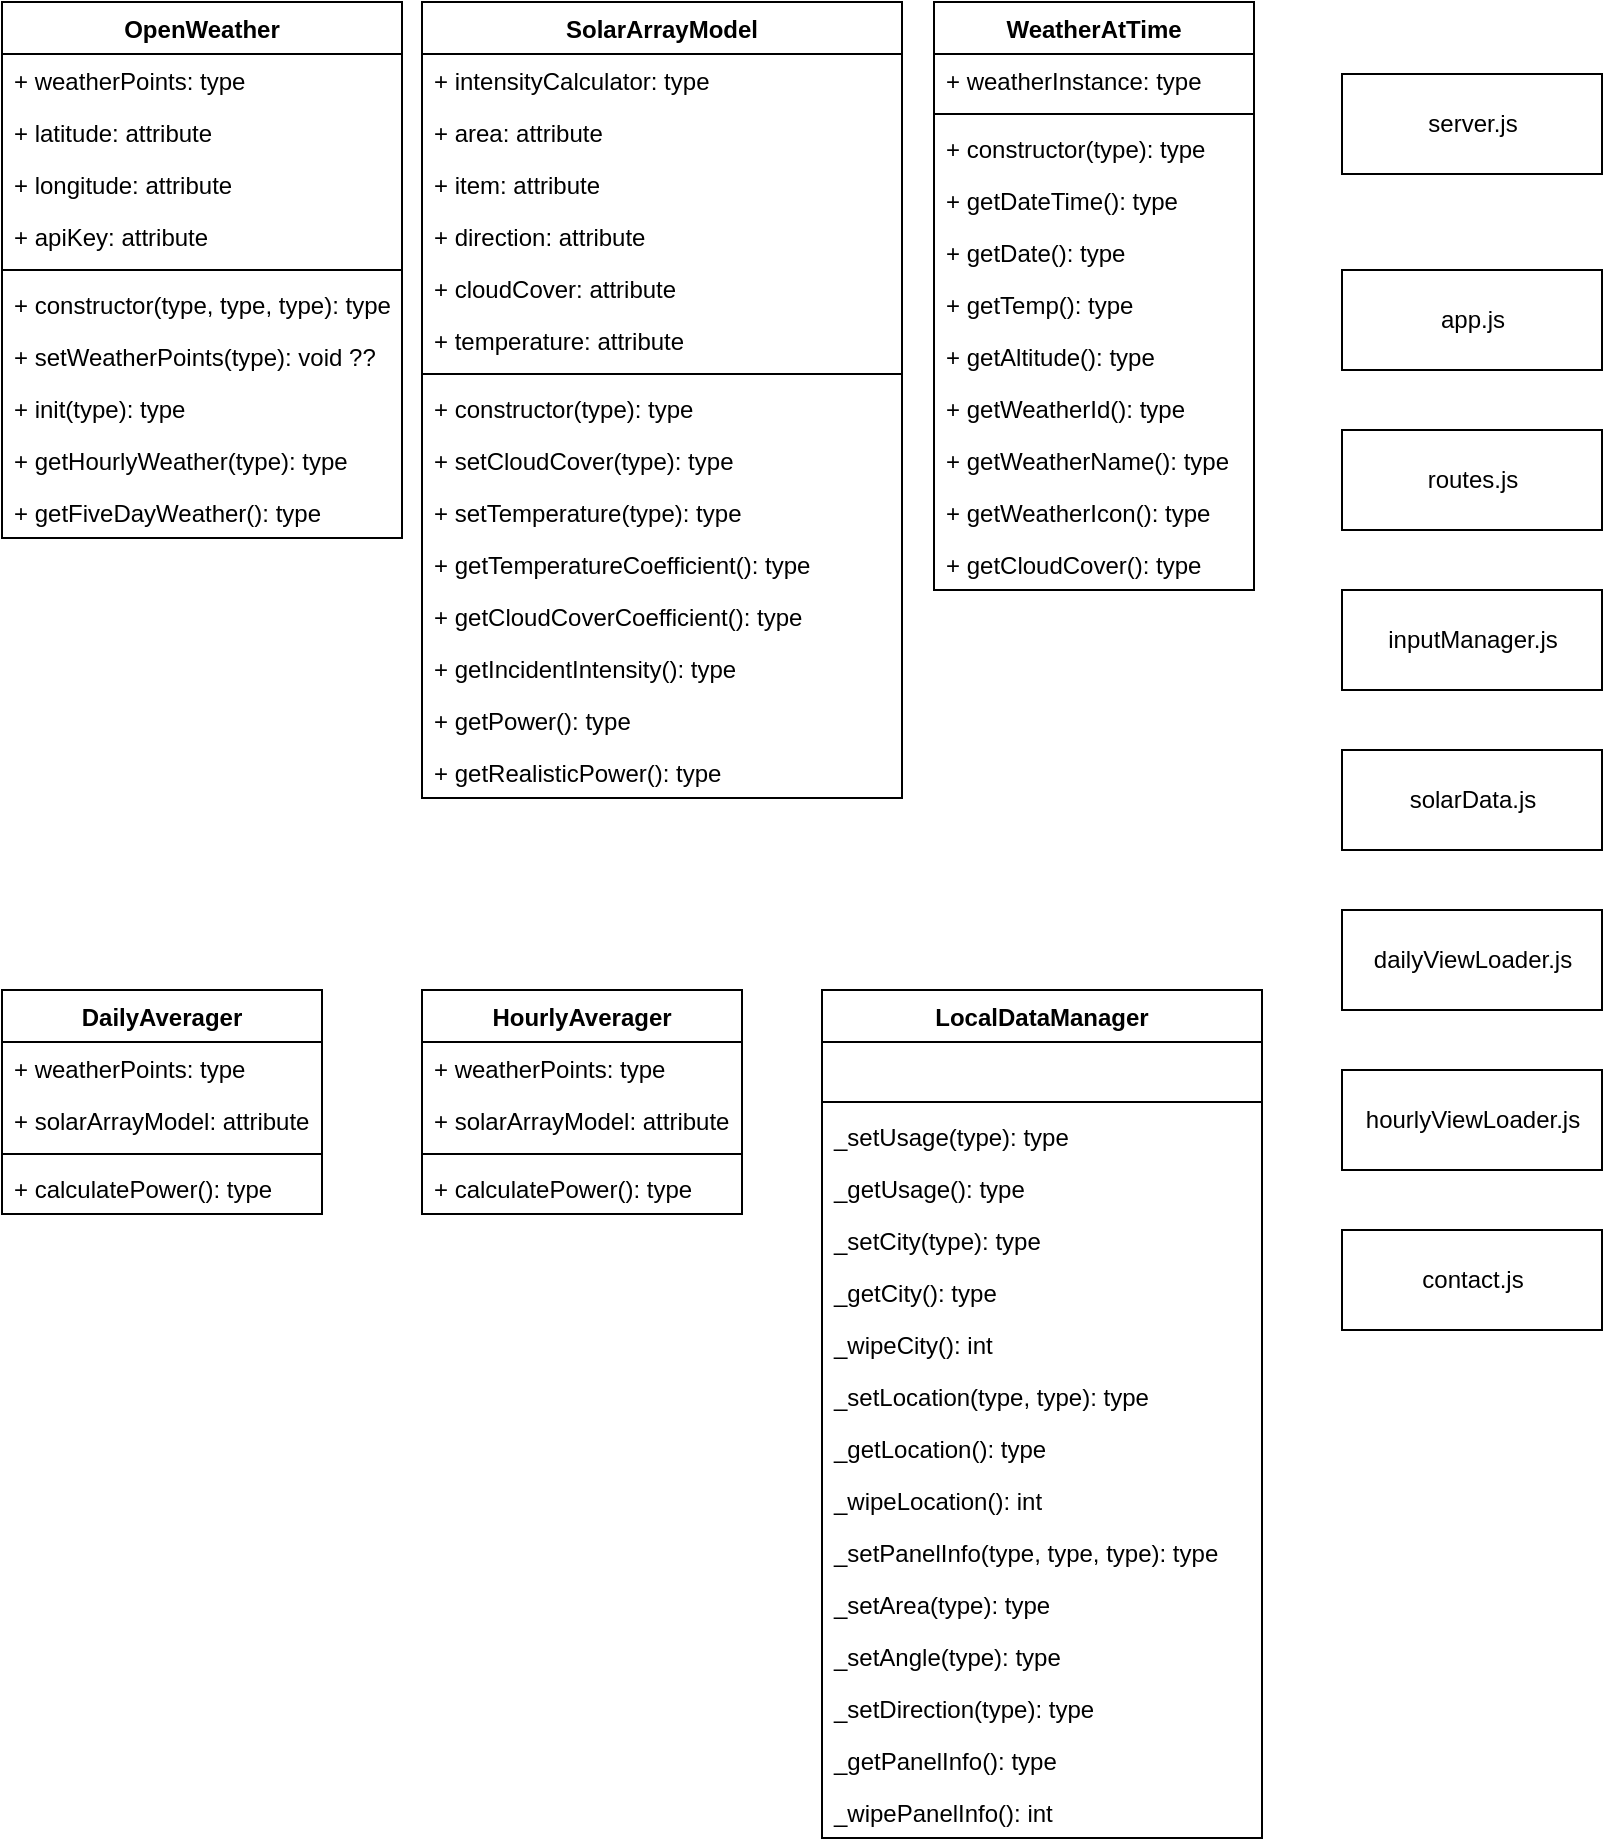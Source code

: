 <mxfile version="19.0.3" type="device"><diagram id="GEYQJLC2kt25D0EubWnm" name="Page-1"><mxGraphModel dx="1422" dy="737" grid="1" gridSize="10" guides="1" tooltips="1" connect="1" arrows="1" fold="1" page="1" pageScale="1" pageWidth="850" pageHeight="1100" math="0" shadow="0"><root><mxCell id="0"/><mxCell id="1" parent="0"/><mxCell id="ZeOzNqKWW1hV_hgi9nUw-1" value="DailyAverager" style="swimlane;fontStyle=1;align=center;verticalAlign=top;childLayout=stackLayout;horizontal=1;startSize=26;horizontalStack=0;resizeParent=1;resizeParentMax=0;resizeLast=0;collapsible=1;marginBottom=0;" vertex="1" parent="1"><mxGeometry x="30" y="520" width="160" height="112" as="geometry"/></mxCell><mxCell id="ZeOzNqKWW1hV_hgi9nUw-2" value="+ weatherPoints: type" style="text;strokeColor=none;fillColor=none;align=left;verticalAlign=top;spacingLeft=4;spacingRight=4;overflow=hidden;rotatable=0;points=[[0,0.5],[1,0.5]];portConstraint=eastwest;" vertex="1" parent="ZeOzNqKWW1hV_hgi9nUw-1"><mxGeometry y="26" width="160" height="26" as="geometry"/></mxCell><mxCell id="ZeOzNqKWW1hV_hgi9nUw-74" value="+ solarArrayModel: attribute" style="text;strokeColor=none;fillColor=none;align=left;verticalAlign=top;spacingLeft=4;spacingRight=4;overflow=hidden;rotatable=0;points=[[0,0.5],[1,0.5]];portConstraint=eastwest;" vertex="1" parent="ZeOzNqKWW1hV_hgi9nUw-1"><mxGeometry y="52" width="160" height="26" as="geometry"/></mxCell><mxCell id="ZeOzNqKWW1hV_hgi9nUw-3" value="" style="line;strokeWidth=1;fillColor=none;align=left;verticalAlign=middle;spacingTop=-1;spacingLeft=3;spacingRight=3;rotatable=0;labelPosition=right;points=[];portConstraint=eastwest;" vertex="1" parent="ZeOzNqKWW1hV_hgi9nUw-1"><mxGeometry y="78" width="160" height="8" as="geometry"/></mxCell><mxCell id="ZeOzNqKWW1hV_hgi9nUw-4" value="+ calculatePower(): type" style="text;strokeColor=none;fillColor=none;align=left;verticalAlign=top;spacingLeft=4;spacingRight=4;overflow=hidden;rotatable=0;points=[[0,0.5],[1,0.5]];portConstraint=eastwest;" vertex="1" parent="ZeOzNqKWW1hV_hgi9nUw-1"><mxGeometry y="86" width="160" height="26" as="geometry"/></mxCell><mxCell id="ZeOzNqKWW1hV_hgi9nUw-9" value="LocalDataManager" style="swimlane;fontStyle=1;align=center;verticalAlign=top;childLayout=stackLayout;horizontal=1;startSize=26;horizontalStack=0;resizeParent=1;resizeParentMax=0;resizeLast=0;collapsible=1;marginBottom=0;" vertex="1" parent="1"><mxGeometry x="440" y="520" width="220" height="424" as="geometry"/></mxCell><mxCell id="ZeOzNqKWW1hV_hgi9nUw-10" value=" " style="text;strokeColor=none;fillColor=none;align=left;verticalAlign=top;spacingLeft=4;spacingRight=4;overflow=hidden;rotatable=0;points=[[0,0.5],[1,0.5]];portConstraint=eastwest;" vertex="1" parent="ZeOzNqKWW1hV_hgi9nUw-9"><mxGeometry y="26" width="220" height="26" as="geometry"/></mxCell><mxCell id="ZeOzNqKWW1hV_hgi9nUw-11" value="" style="line;strokeWidth=1;fillColor=none;align=left;verticalAlign=middle;spacingTop=-1;spacingLeft=3;spacingRight=3;rotatable=0;labelPosition=right;points=[];portConstraint=eastwest;" vertex="1" parent="ZeOzNqKWW1hV_hgi9nUw-9"><mxGeometry y="52" width="220" height="8" as="geometry"/></mxCell><mxCell id="ZeOzNqKWW1hV_hgi9nUw-12" value="_setUsage(type): type" style="text;strokeColor=none;fillColor=none;align=left;verticalAlign=top;spacingLeft=4;spacingRight=4;overflow=hidden;rotatable=0;points=[[0,0.5],[1,0.5]];portConstraint=eastwest;" vertex="1" parent="ZeOzNqKWW1hV_hgi9nUw-9"><mxGeometry y="60" width="220" height="26" as="geometry"/></mxCell><mxCell id="ZeOzNqKWW1hV_hgi9nUw-81" value="_getUsage(): type" style="text;strokeColor=none;fillColor=none;align=left;verticalAlign=top;spacingLeft=4;spacingRight=4;overflow=hidden;rotatable=0;points=[[0,0.5],[1,0.5]];portConstraint=eastwest;" vertex="1" parent="ZeOzNqKWW1hV_hgi9nUw-9"><mxGeometry y="86" width="220" height="26" as="geometry"/></mxCell><mxCell id="ZeOzNqKWW1hV_hgi9nUw-82" value="_setCity(type): type" style="text;strokeColor=none;fillColor=none;align=left;verticalAlign=top;spacingLeft=4;spacingRight=4;overflow=hidden;rotatable=0;points=[[0,0.5],[1,0.5]];portConstraint=eastwest;" vertex="1" parent="ZeOzNqKWW1hV_hgi9nUw-9"><mxGeometry y="112" width="220" height="26" as="geometry"/></mxCell><mxCell id="ZeOzNqKWW1hV_hgi9nUw-83" value="_getCity(): type" style="text;strokeColor=none;fillColor=none;align=left;verticalAlign=top;spacingLeft=4;spacingRight=4;overflow=hidden;rotatable=0;points=[[0,0.5],[1,0.5]];portConstraint=eastwest;" vertex="1" parent="ZeOzNqKWW1hV_hgi9nUw-9"><mxGeometry y="138" width="220" height="26" as="geometry"/></mxCell><mxCell id="ZeOzNqKWW1hV_hgi9nUw-84" value="_wipeCity(): int" style="text;strokeColor=none;fillColor=none;align=left;verticalAlign=top;spacingLeft=4;spacingRight=4;overflow=hidden;rotatable=0;points=[[0,0.5],[1,0.5]];portConstraint=eastwest;" vertex="1" parent="ZeOzNqKWW1hV_hgi9nUw-9"><mxGeometry y="164" width="220" height="26" as="geometry"/></mxCell><mxCell id="ZeOzNqKWW1hV_hgi9nUw-85" value="_setLocation(type, type): type" style="text;strokeColor=none;fillColor=none;align=left;verticalAlign=top;spacingLeft=4;spacingRight=4;overflow=hidden;rotatable=0;points=[[0,0.5],[1,0.5]];portConstraint=eastwest;" vertex="1" parent="ZeOzNqKWW1hV_hgi9nUw-9"><mxGeometry y="190" width="220" height="26" as="geometry"/></mxCell><mxCell id="ZeOzNqKWW1hV_hgi9nUw-86" value="_getLocation(): type" style="text;strokeColor=none;fillColor=none;align=left;verticalAlign=top;spacingLeft=4;spacingRight=4;overflow=hidden;rotatable=0;points=[[0,0.5],[1,0.5]];portConstraint=eastwest;" vertex="1" parent="ZeOzNqKWW1hV_hgi9nUw-9"><mxGeometry y="216" width="220" height="26" as="geometry"/></mxCell><mxCell id="ZeOzNqKWW1hV_hgi9nUw-87" value="_wipeLocation(): int" style="text;strokeColor=none;fillColor=none;align=left;verticalAlign=top;spacingLeft=4;spacingRight=4;overflow=hidden;rotatable=0;points=[[0,0.5],[1,0.5]];portConstraint=eastwest;" vertex="1" parent="ZeOzNqKWW1hV_hgi9nUw-9"><mxGeometry y="242" width="220" height="26" as="geometry"/></mxCell><mxCell id="ZeOzNqKWW1hV_hgi9nUw-88" value="_setPanelInfo(type, type, type): type" style="text;strokeColor=none;fillColor=none;align=left;verticalAlign=top;spacingLeft=4;spacingRight=4;overflow=hidden;rotatable=0;points=[[0,0.5],[1,0.5]];portConstraint=eastwest;" vertex="1" parent="ZeOzNqKWW1hV_hgi9nUw-9"><mxGeometry y="268" width="220" height="26" as="geometry"/></mxCell><mxCell id="ZeOzNqKWW1hV_hgi9nUw-89" value="_setArea(type): type" style="text;strokeColor=none;fillColor=none;align=left;verticalAlign=top;spacingLeft=4;spacingRight=4;overflow=hidden;rotatable=0;points=[[0,0.5],[1,0.5]];portConstraint=eastwest;" vertex="1" parent="ZeOzNqKWW1hV_hgi9nUw-9"><mxGeometry y="294" width="220" height="26" as="geometry"/></mxCell><mxCell id="ZeOzNqKWW1hV_hgi9nUw-90" value="_setAngle(type): type" style="text;strokeColor=none;fillColor=none;align=left;verticalAlign=top;spacingLeft=4;spacingRight=4;overflow=hidden;rotatable=0;points=[[0,0.5],[1,0.5]];portConstraint=eastwest;" vertex="1" parent="ZeOzNqKWW1hV_hgi9nUw-9"><mxGeometry y="320" width="220" height="26" as="geometry"/></mxCell><mxCell id="ZeOzNqKWW1hV_hgi9nUw-91" value="_setDirection(type): type" style="text;strokeColor=none;fillColor=none;align=left;verticalAlign=top;spacingLeft=4;spacingRight=4;overflow=hidden;rotatable=0;points=[[0,0.5],[1,0.5]];portConstraint=eastwest;" vertex="1" parent="ZeOzNqKWW1hV_hgi9nUw-9"><mxGeometry y="346" width="220" height="26" as="geometry"/></mxCell><mxCell id="ZeOzNqKWW1hV_hgi9nUw-92" value="_getPanelInfo(): type" style="text;strokeColor=none;fillColor=none;align=left;verticalAlign=top;spacingLeft=4;spacingRight=4;overflow=hidden;rotatable=0;points=[[0,0.5],[1,0.5]];portConstraint=eastwest;" vertex="1" parent="ZeOzNqKWW1hV_hgi9nUw-9"><mxGeometry y="372" width="220" height="26" as="geometry"/></mxCell><mxCell id="ZeOzNqKWW1hV_hgi9nUw-93" value="_wipePanelInfo(): int" style="text;strokeColor=none;fillColor=none;align=left;verticalAlign=top;spacingLeft=4;spacingRight=4;overflow=hidden;rotatable=0;points=[[0,0.5],[1,0.5]];portConstraint=eastwest;" vertex="1" parent="ZeOzNqKWW1hV_hgi9nUw-9"><mxGeometry y="398" width="220" height="26" as="geometry"/></mxCell><mxCell id="ZeOzNqKWW1hV_hgi9nUw-13" value="server.js" style="html=1;" vertex="1" parent="1"><mxGeometry x="700" y="62" width="130" height="50" as="geometry"/></mxCell><mxCell id="ZeOzNqKWW1hV_hgi9nUw-14" value="app.js" style="html=1;" vertex="1" parent="1"><mxGeometry x="700" y="160" width="130" height="50" as="geometry"/></mxCell><mxCell id="ZeOzNqKWW1hV_hgi9nUw-15" value="routes.js" style="html=1;" vertex="1" parent="1"><mxGeometry x="700" y="240" width="130" height="50" as="geometry"/></mxCell><mxCell id="ZeOzNqKWW1hV_hgi9nUw-16" value="inputManager.js" style="html=1;" vertex="1" parent="1"><mxGeometry x="700" y="320" width="130" height="50" as="geometry"/></mxCell><mxCell id="ZeOzNqKWW1hV_hgi9nUw-21" value="solarData.js" style="html=1;" vertex="1" parent="1"><mxGeometry x="700" y="400" width="130" height="50" as="geometry"/></mxCell><mxCell id="ZeOzNqKWW1hV_hgi9nUw-30" value="dailyViewLoader.js" style="html=1;" vertex="1" parent="1"><mxGeometry x="700" y="480" width="130" height="50" as="geometry"/></mxCell><mxCell id="ZeOzNqKWW1hV_hgi9nUw-31" value="hourlyViewLoader.js" style="html=1;" vertex="1" parent="1"><mxGeometry x="700" y="560" width="130" height="50" as="geometry"/></mxCell><mxCell id="ZeOzNqKWW1hV_hgi9nUw-32" value="OpenWeather" style="swimlane;fontStyle=1;align=center;verticalAlign=top;childLayout=stackLayout;horizontal=1;startSize=26;horizontalStack=0;resizeParent=1;resizeParentMax=0;resizeLast=0;collapsible=1;marginBottom=0;" vertex="1" parent="1"><mxGeometry x="30" y="26" width="200" height="268" as="geometry"/></mxCell><mxCell id="ZeOzNqKWW1hV_hgi9nUw-33" value="+ weatherPoints: type" style="text;strokeColor=none;fillColor=none;align=left;verticalAlign=top;spacingLeft=4;spacingRight=4;overflow=hidden;rotatable=0;points=[[0,0.5],[1,0.5]];portConstraint=eastwest;" vertex="1" parent="ZeOzNqKWW1hV_hgi9nUw-32"><mxGeometry y="26" width="200" height="26" as="geometry"/></mxCell><mxCell id="ZeOzNqKWW1hV_hgi9nUw-44" value="+ latitude: attribute" style="text;strokeColor=none;fillColor=none;align=left;verticalAlign=top;spacingLeft=4;spacingRight=4;overflow=hidden;rotatable=0;points=[[0,0.5],[1,0.5]];portConstraint=eastwest;" vertex="1" parent="ZeOzNqKWW1hV_hgi9nUw-32"><mxGeometry y="52" width="200" height="26" as="geometry"/></mxCell><mxCell id="ZeOzNqKWW1hV_hgi9nUw-45" value="+ longitude: attribute" style="text;strokeColor=none;fillColor=none;align=left;verticalAlign=top;spacingLeft=4;spacingRight=4;overflow=hidden;rotatable=0;points=[[0,0.5],[1,0.5]];portConstraint=eastwest;" vertex="1" parent="ZeOzNqKWW1hV_hgi9nUw-32"><mxGeometry y="78" width="200" height="26" as="geometry"/></mxCell><mxCell id="ZeOzNqKWW1hV_hgi9nUw-46" value="+ apiKey: attribute" style="text;strokeColor=none;fillColor=none;align=left;verticalAlign=top;spacingLeft=4;spacingRight=4;overflow=hidden;rotatable=0;points=[[0,0.5],[1,0.5]];portConstraint=eastwest;" vertex="1" parent="ZeOzNqKWW1hV_hgi9nUw-32"><mxGeometry y="104" width="200" height="26" as="geometry"/></mxCell><mxCell id="ZeOzNqKWW1hV_hgi9nUw-34" value="" style="line;strokeWidth=1;fillColor=none;align=left;verticalAlign=middle;spacingTop=-1;spacingLeft=3;spacingRight=3;rotatable=0;labelPosition=right;points=[];portConstraint=eastwest;" vertex="1" parent="ZeOzNqKWW1hV_hgi9nUw-32"><mxGeometry y="130" width="200" height="8" as="geometry"/></mxCell><mxCell id="ZeOzNqKWW1hV_hgi9nUw-35" value="+ constructor(type, type, type): type" style="text;strokeColor=none;fillColor=none;align=left;verticalAlign=top;spacingLeft=4;spacingRight=4;overflow=hidden;rotatable=0;points=[[0,0.5],[1,0.5]];portConstraint=eastwest;" vertex="1" parent="ZeOzNqKWW1hV_hgi9nUw-32"><mxGeometry y="138" width="200" height="26" as="geometry"/></mxCell><mxCell id="ZeOzNqKWW1hV_hgi9nUw-50" value="+ setWeatherPoints(type): void ??" style="text;strokeColor=none;fillColor=none;align=left;verticalAlign=top;spacingLeft=4;spacingRight=4;overflow=hidden;rotatable=0;points=[[0,0.5],[1,0.5]];portConstraint=eastwest;" vertex="1" parent="ZeOzNqKWW1hV_hgi9nUw-32"><mxGeometry y="164" width="200" height="26" as="geometry"/></mxCell><mxCell id="ZeOzNqKWW1hV_hgi9nUw-73" value="+ init(type): type" style="text;strokeColor=none;fillColor=none;align=left;verticalAlign=top;spacingLeft=4;spacingRight=4;overflow=hidden;rotatable=0;points=[[0,0.5],[1,0.5]];portConstraint=eastwest;" vertex="1" parent="ZeOzNqKWW1hV_hgi9nUw-32"><mxGeometry y="190" width="200" height="26" as="geometry"/></mxCell><mxCell id="ZeOzNqKWW1hV_hgi9nUw-51" value="+ getHourlyWeather(type): type" style="text;strokeColor=none;fillColor=none;align=left;verticalAlign=top;spacingLeft=4;spacingRight=4;overflow=hidden;rotatable=0;points=[[0,0.5],[1,0.5]];portConstraint=eastwest;" vertex="1" parent="ZeOzNqKWW1hV_hgi9nUw-32"><mxGeometry y="216" width="200" height="26" as="geometry"/></mxCell><mxCell id="ZeOzNqKWW1hV_hgi9nUw-52" value="+ getFiveDayWeather(): type" style="text;strokeColor=none;fillColor=none;align=left;verticalAlign=top;spacingLeft=4;spacingRight=4;overflow=hidden;rotatable=0;points=[[0,0.5],[1,0.5]];portConstraint=eastwest;" vertex="1" parent="ZeOzNqKWW1hV_hgi9nUw-32"><mxGeometry y="242" width="200" height="26" as="geometry"/></mxCell><mxCell id="ZeOzNqKWW1hV_hgi9nUw-36" value="SolarArrayModel" style="swimlane;fontStyle=1;align=center;verticalAlign=top;childLayout=stackLayout;horizontal=1;startSize=26;horizontalStack=0;resizeParent=1;resizeParentMax=0;resizeLast=0;collapsible=1;marginBottom=0;" vertex="1" parent="1"><mxGeometry x="240" y="26" width="240" height="398" as="geometry"/></mxCell><mxCell id="ZeOzNqKWW1hV_hgi9nUw-37" value="+ intensityCalculator: type" style="text;strokeColor=none;fillColor=none;align=left;verticalAlign=top;spacingLeft=4;spacingRight=4;overflow=hidden;rotatable=0;points=[[0,0.5],[1,0.5]];portConstraint=eastwest;" vertex="1" parent="ZeOzNqKWW1hV_hgi9nUw-36"><mxGeometry y="26" width="240" height="26" as="geometry"/></mxCell><mxCell id="ZeOzNqKWW1hV_hgi9nUw-53" value="+ area: attribute" style="text;strokeColor=none;fillColor=none;align=left;verticalAlign=top;spacingLeft=4;spacingRight=4;overflow=hidden;rotatable=0;points=[[0,0.5],[1,0.5]];portConstraint=eastwest;" vertex="1" parent="ZeOzNqKWW1hV_hgi9nUw-36"><mxGeometry y="52" width="240" height="26" as="geometry"/></mxCell><mxCell id="ZeOzNqKWW1hV_hgi9nUw-55" value="+ item: attribute" style="text;strokeColor=none;fillColor=none;align=left;verticalAlign=top;spacingLeft=4;spacingRight=4;overflow=hidden;rotatable=0;points=[[0,0.5],[1,0.5]];portConstraint=eastwest;" vertex="1" parent="ZeOzNqKWW1hV_hgi9nUw-36"><mxGeometry y="78" width="240" height="26" as="geometry"/></mxCell><mxCell id="ZeOzNqKWW1hV_hgi9nUw-54" value="+ direction: attribute" style="text;strokeColor=none;fillColor=none;align=left;verticalAlign=top;spacingLeft=4;spacingRight=4;overflow=hidden;rotatable=0;points=[[0,0.5],[1,0.5]];portConstraint=eastwest;" vertex="1" parent="ZeOzNqKWW1hV_hgi9nUw-36"><mxGeometry y="104" width="240" height="26" as="geometry"/></mxCell><mxCell id="ZeOzNqKWW1hV_hgi9nUw-56" value="+ cloudCover: attribute" style="text;strokeColor=none;fillColor=none;align=left;verticalAlign=top;spacingLeft=4;spacingRight=4;overflow=hidden;rotatable=0;points=[[0,0.5],[1,0.5]];portConstraint=eastwest;" vertex="1" parent="ZeOzNqKWW1hV_hgi9nUw-36"><mxGeometry y="130" width="240" height="26" as="geometry"/></mxCell><mxCell id="ZeOzNqKWW1hV_hgi9nUw-57" value="+ temperature: attribute" style="text;strokeColor=none;fillColor=none;align=left;verticalAlign=top;spacingLeft=4;spacingRight=4;overflow=hidden;rotatable=0;points=[[0,0.5],[1,0.5]];portConstraint=eastwest;" vertex="1" parent="ZeOzNqKWW1hV_hgi9nUw-36"><mxGeometry y="156" width="240" height="26" as="geometry"/></mxCell><mxCell id="ZeOzNqKWW1hV_hgi9nUw-38" value="" style="line;strokeWidth=1;fillColor=none;align=left;verticalAlign=middle;spacingTop=-1;spacingLeft=3;spacingRight=3;rotatable=0;labelPosition=right;points=[];portConstraint=eastwest;" vertex="1" parent="ZeOzNqKWW1hV_hgi9nUw-36"><mxGeometry y="182" width="240" height="8" as="geometry"/></mxCell><mxCell id="ZeOzNqKWW1hV_hgi9nUw-39" value="+ constructor(type): type" style="text;strokeColor=none;fillColor=none;align=left;verticalAlign=top;spacingLeft=4;spacingRight=4;overflow=hidden;rotatable=0;points=[[0,0.5],[1,0.5]];portConstraint=eastwest;" vertex="1" parent="ZeOzNqKWW1hV_hgi9nUw-36"><mxGeometry y="190" width="240" height="26" as="geometry"/></mxCell><mxCell id="ZeOzNqKWW1hV_hgi9nUw-58" value="+ setCloudCover(type): type" style="text;strokeColor=none;fillColor=none;align=left;verticalAlign=top;spacingLeft=4;spacingRight=4;overflow=hidden;rotatable=0;points=[[0,0.5],[1,0.5]];portConstraint=eastwest;" vertex="1" parent="ZeOzNqKWW1hV_hgi9nUw-36"><mxGeometry y="216" width="240" height="26" as="geometry"/></mxCell><mxCell id="ZeOzNqKWW1hV_hgi9nUw-59" value="+ setTemperature(type): type" style="text;strokeColor=none;fillColor=none;align=left;verticalAlign=top;spacingLeft=4;spacingRight=4;overflow=hidden;rotatable=0;points=[[0,0.5],[1,0.5]];portConstraint=eastwest;" vertex="1" parent="ZeOzNqKWW1hV_hgi9nUw-36"><mxGeometry y="242" width="240" height="26" as="geometry"/></mxCell><mxCell id="ZeOzNqKWW1hV_hgi9nUw-60" value="+ getTemperatureCoefficient(): type" style="text;strokeColor=none;fillColor=none;align=left;verticalAlign=top;spacingLeft=4;spacingRight=4;overflow=hidden;rotatable=0;points=[[0,0.5],[1,0.5]];portConstraint=eastwest;" vertex="1" parent="ZeOzNqKWW1hV_hgi9nUw-36"><mxGeometry y="268" width="240" height="26" as="geometry"/></mxCell><mxCell id="ZeOzNqKWW1hV_hgi9nUw-61" value="+ getCloudCoverCoefficient(): type" style="text;strokeColor=none;fillColor=none;align=left;verticalAlign=top;spacingLeft=4;spacingRight=4;overflow=hidden;rotatable=0;points=[[0,0.5],[1,0.5]];portConstraint=eastwest;" vertex="1" parent="ZeOzNqKWW1hV_hgi9nUw-36"><mxGeometry y="294" width="240" height="26" as="geometry"/></mxCell><mxCell id="ZeOzNqKWW1hV_hgi9nUw-62" value="+ getIncidentIntensity(): type" style="text;strokeColor=none;fillColor=none;align=left;verticalAlign=top;spacingLeft=4;spacingRight=4;overflow=hidden;rotatable=0;points=[[0,0.5],[1,0.5]];portConstraint=eastwest;" vertex="1" parent="ZeOzNqKWW1hV_hgi9nUw-36"><mxGeometry y="320" width="240" height="26" as="geometry"/></mxCell><mxCell id="ZeOzNqKWW1hV_hgi9nUw-63" value="+ getPower(): type" style="text;strokeColor=none;fillColor=none;align=left;verticalAlign=top;spacingLeft=4;spacingRight=4;overflow=hidden;rotatable=0;points=[[0,0.5],[1,0.5]];portConstraint=eastwest;" vertex="1" parent="ZeOzNqKWW1hV_hgi9nUw-36"><mxGeometry y="346" width="240" height="26" as="geometry"/></mxCell><mxCell id="ZeOzNqKWW1hV_hgi9nUw-64" value="+ getRealisticPower(): type" style="text;strokeColor=none;fillColor=none;align=left;verticalAlign=top;spacingLeft=4;spacingRight=4;overflow=hidden;rotatable=0;points=[[0,0.5],[1,0.5]];portConstraint=eastwest;" vertex="1" parent="ZeOzNqKWW1hV_hgi9nUw-36"><mxGeometry y="372" width="240" height="26" as="geometry"/></mxCell><mxCell id="ZeOzNqKWW1hV_hgi9nUw-76" value="HourlyAverager" style="swimlane;fontStyle=1;align=center;verticalAlign=top;childLayout=stackLayout;horizontal=1;startSize=26;horizontalStack=0;resizeParent=1;resizeParentMax=0;resizeLast=0;collapsible=1;marginBottom=0;" vertex="1" parent="1"><mxGeometry x="240" y="520" width="160" height="112" as="geometry"/></mxCell><mxCell id="ZeOzNqKWW1hV_hgi9nUw-77" value="+ weatherPoints: type" style="text;strokeColor=none;fillColor=none;align=left;verticalAlign=top;spacingLeft=4;spacingRight=4;overflow=hidden;rotatable=0;points=[[0,0.5],[1,0.5]];portConstraint=eastwest;" vertex="1" parent="ZeOzNqKWW1hV_hgi9nUw-76"><mxGeometry y="26" width="160" height="26" as="geometry"/></mxCell><mxCell id="ZeOzNqKWW1hV_hgi9nUw-78" value="+ solarArrayModel: attribute" style="text;strokeColor=none;fillColor=none;align=left;verticalAlign=top;spacingLeft=4;spacingRight=4;overflow=hidden;rotatable=0;points=[[0,0.5],[1,0.5]];portConstraint=eastwest;" vertex="1" parent="ZeOzNqKWW1hV_hgi9nUw-76"><mxGeometry y="52" width="160" height="26" as="geometry"/></mxCell><mxCell id="ZeOzNqKWW1hV_hgi9nUw-79" value="" style="line;strokeWidth=1;fillColor=none;align=left;verticalAlign=middle;spacingTop=-1;spacingLeft=3;spacingRight=3;rotatable=0;labelPosition=right;points=[];portConstraint=eastwest;" vertex="1" parent="ZeOzNqKWW1hV_hgi9nUw-76"><mxGeometry y="78" width="160" height="8" as="geometry"/></mxCell><mxCell id="ZeOzNqKWW1hV_hgi9nUw-80" value="+ calculatePower(): type" style="text;strokeColor=none;fillColor=none;align=left;verticalAlign=top;spacingLeft=4;spacingRight=4;overflow=hidden;rotatable=0;points=[[0,0.5],[1,0.5]];portConstraint=eastwest;" vertex="1" parent="ZeOzNqKWW1hV_hgi9nUw-76"><mxGeometry y="86" width="160" height="26" as="geometry"/></mxCell><mxCell id="ZeOzNqKWW1hV_hgi9nUw-129" value="WeatherAtTime" style="swimlane;fontStyle=1;align=center;verticalAlign=top;childLayout=stackLayout;horizontal=1;startSize=26;horizontalStack=0;resizeParent=1;resizeParentMax=0;resizeLast=0;collapsible=1;marginBottom=0;" vertex="1" parent="1"><mxGeometry x="496" y="26" width="160" height="294" as="geometry"/></mxCell><mxCell id="ZeOzNqKWW1hV_hgi9nUw-130" value="+ weatherInstance: type" style="text;strokeColor=none;fillColor=none;align=left;verticalAlign=top;spacingLeft=4;spacingRight=4;overflow=hidden;rotatable=0;points=[[0,0.5],[1,0.5]];portConstraint=eastwest;" vertex="1" parent="ZeOzNqKWW1hV_hgi9nUw-129"><mxGeometry y="26" width="160" height="26" as="geometry"/></mxCell><mxCell id="ZeOzNqKWW1hV_hgi9nUw-131" value="" style="line;strokeWidth=1;fillColor=none;align=left;verticalAlign=middle;spacingTop=-1;spacingLeft=3;spacingRight=3;rotatable=0;labelPosition=right;points=[];portConstraint=eastwest;" vertex="1" parent="ZeOzNqKWW1hV_hgi9nUw-129"><mxGeometry y="52" width="160" height="8" as="geometry"/></mxCell><mxCell id="ZeOzNqKWW1hV_hgi9nUw-132" value="+ constructor(type): type" style="text;strokeColor=none;fillColor=none;align=left;verticalAlign=top;spacingLeft=4;spacingRight=4;overflow=hidden;rotatable=0;points=[[0,0.5],[1,0.5]];portConstraint=eastwest;" vertex="1" parent="ZeOzNqKWW1hV_hgi9nUw-129"><mxGeometry y="60" width="160" height="26" as="geometry"/></mxCell><mxCell id="ZeOzNqKWW1hV_hgi9nUw-133" value="+ getDateTime(): type" style="text;strokeColor=none;fillColor=none;align=left;verticalAlign=top;spacingLeft=4;spacingRight=4;overflow=hidden;rotatable=0;points=[[0,0.5],[1,0.5]];portConstraint=eastwest;" vertex="1" parent="ZeOzNqKWW1hV_hgi9nUw-129"><mxGeometry y="86" width="160" height="26" as="geometry"/></mxCell><mxCell id="ZeOzNqKWW1hV_hgi9nUw-134" value="+ getDate(): type" style="text;strokeColor=none;fillColor=none;align=left;verticalAlign=top;spacingLeft=4;spacingRight=4;overflow=hidden;rotatable=0;points=[[0,0.5],[1,0.5]];portConstraint=eastwest;" vertex="1" parent="ZeOzNqKWW1hV_hgi9nUw-129"><mxGeometry y="112" width="160" height="26" as="geometry"/></mxCell><mxCell id="ZeOzNqKWW1hV_hgi9nUw-135" value="+ getTemp(): type" style="text;strokeColor=none;fillColor=none;align=left;verticalAlign=top;spacingLeft=4;spacingRight=4;overflow=hidden;rotatable=0;points=[[0,0.5],[1,0.5]];portConstraint=eastwest;" vertex="1" parent="ZeOzNqKWW1hV_hgi9nUw-129"><mxGeometry y="138" width="160" height="26" as="geometry"/></mxCell><mxCell id="ZeOzNqKWW1hV_hgi9nUw-136" value="+ getAltitude(): type" style="text;strokeColor=none;fillColor=none;align=left;verticalAlign=top;spacingLeft=4;spacingRight=4;overflow=hidden;rotatable=0;points=[[0,0.5],[1,0.5]];portConstraint=eastwest;" vertex="1" parent="ZeOzNqKWW1hV_hgi9nUw-129"><mxGeometry y="164" width="160" height="26" as="geometry"/></mxCell><mxCell id="ZeOzNqKWW1hV_hgi9nUw-137" value="+ getWeatherId(): type" style="text;strokeColor=none;fillColor=none;align=left;verticalAlign=top;spacingLeft=4;spacingRight=4;overflow=hidden;rotatable=0;points=[[0,0.5],[1,0.5]];portConstraint=eastwest;" vertex="1" parent="ZeOzNqKWW1hV_hgi9nUw-129"><mxGeometry y="190" width="160" height="26" as="geometry"/></mxCell><mxCell id="ZeOzNqKWW1hV_hgi9nUw-138" value="+ getWeatherName(): type" style="text;strokeColor=none;fillColor=none;align=left;verticalAlign=top;spacingLeft=4;spacingRight=4;overflow=hidden;rotatable=0;points=[[0,0.5],[1,0.5]];portConstraint=eastwest;" vertex="1" parent="ZeOzNqKWW1hV_hgi9nUw-129"><mxGeometry y="216" width="160" height="26" as="geometry"/></mxCell><mxCell id="ZeOzNqKWW1hV_hgi9nUw-139" value="+ getWeatherIcon(): type" style="text;strokeColor=none;fillColor=none;align=left;verticalAlign=top;spacingLeft=4;spacingRight=4;overflow=hidden;rotatable=0;points=[[0,0.5],[1,0.5]];portConstraint=eastwest;" vertex="1" parent="ZeOzNqKWW1hV_hgi9nUw-129"><mxGeometry y="242" width="160" height="26" as="geometry"/></mxCell><mxCell id="ZeOzNqKWW1hV_hgi9nUw-140" value="+ getCloudCover(): type" style="text;strokeColor=none;fillColor=none;align=left;verticalAlign=top;spacingLeft=4;spacingRight=4;overflow=hidden;rotatable=0;points=[[0,0.5],[1,0.5]];portConstraint=eastwest;" vertex="1" parent="ZeOzNqKWW1hV_hgi9nUw-129"><mxGeometry y="268" width="160" height="26" as="geometry"/></mxCell><mxCell id="ZeOzNqKWW1hV_hgi9nUw-141" value="contact.js" style="html=1;" vertex="1" parent="1"><mxGeometry x="700" y="640" width="130" height="50" as="geometry"/></mxCell></root></mxGraphModel></diagram></mxfile>